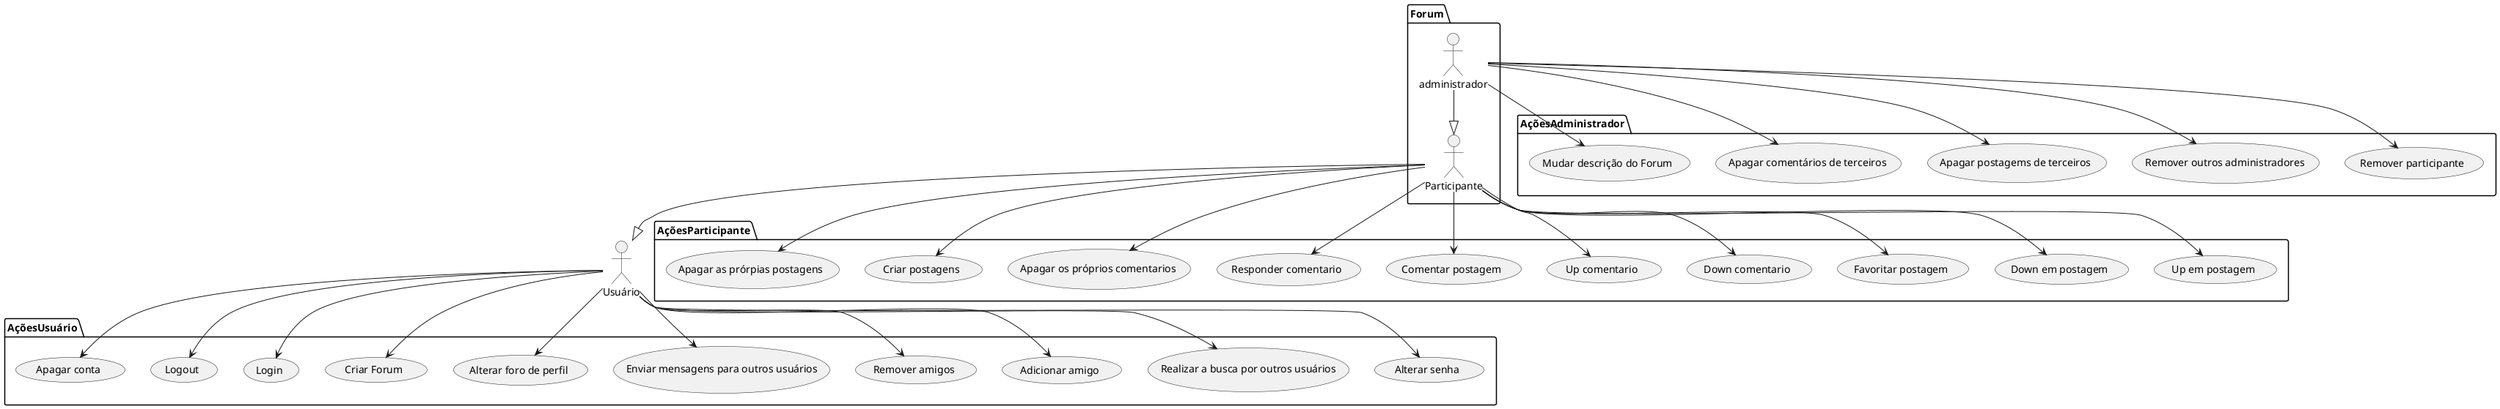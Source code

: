 @startuml

actor Usuário as g

package Forum {
  actor Participante as c
  actor administrador as fc
}

package AçõesParticipante{
  usecase "Up em postagem" as UC1
  usecase "Down em postagem" as UC2
  usecase "Favoritar postagem" as UC3
  usecase "Down comentario" as UC4
  usecase "Up comentario" as UC5
  usecase "Comentar postagem" as UC6
  usecase "Responder comentario" as UC7
  usecase "Apagar os próprios comentarios" as UC8
  usecase "Criar postagens" as UC9
  usecase "Apagar as prórpias postagens" as UC10
}
package AçõesUsuário {
  usecase "Alterar senha" as UC11
  usecase "Realizar a busca por outros usuários" as UC12
  usecase "Adicionar amigo" as UC13
  usecase "Remover amigos" as UC14
  usecase "Enviar mensagens para outros usuários" as UC15
  usecase "Alterar foro de perfil" as UC16
  usecase "Criar Forum" as UC17
  usecase "Login" as UC18
  usecase "Logout" as UC19
  usecase "Apagar conta" as UC20
}
package AçõesAdministrador{
  usecase "Remover participante" as UC21
  usecase "Remover outros administradores" as UC22
  usecase "Apagar postagems de terceiros" as UC23
  usecase "Apagar comentários de terceiros" as UC24
  usecase "Mudar descrição do Forum" as UC25
}
  


c --|> g
fc --|> c


c --> UC1
c --> UC2
c --> UC3
c --> UC4
c --> UC5
c --> UC6
c --> UC7
c --> UC8
c --> UC9
c --> UC10

g --> UC11
g --> UC12
g --> UC13
g --> UC14
g --> UC15
g --> UC16
g --> UC17
g --> UC18
g --> UC19
g --> UC20

fc --> UC21
fc --> UC22
fc --> UC23
fc --> UC24
fc --> UC25
@enduml
